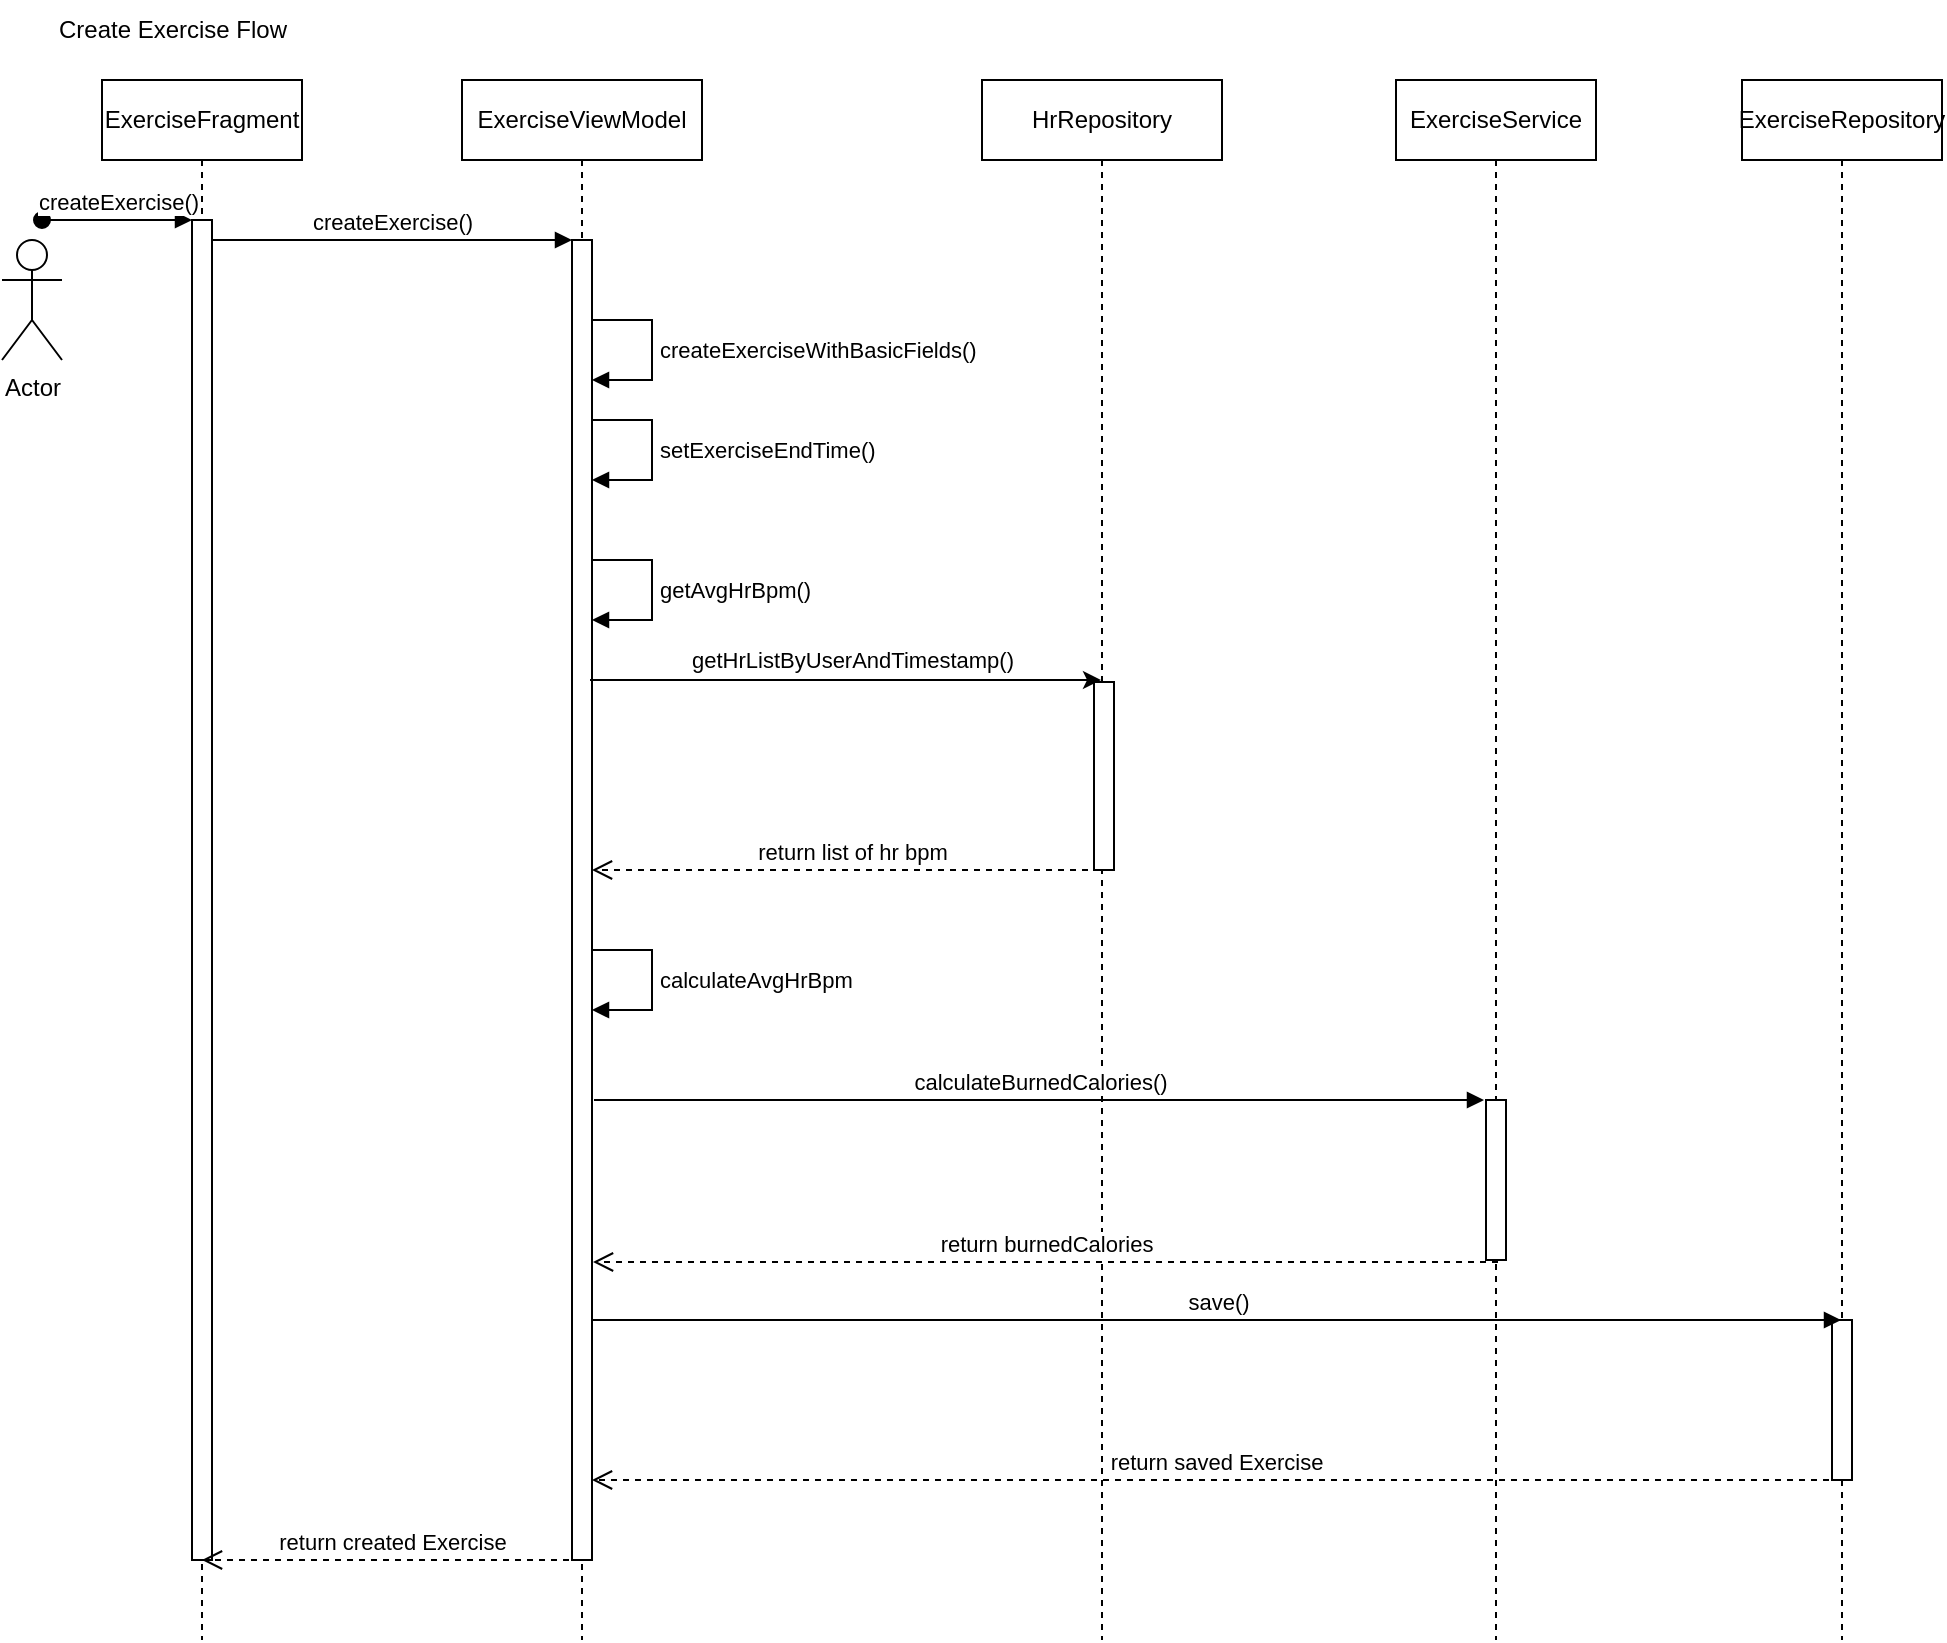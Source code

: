 <mxfile version="21.2.7" type="device">
  <diagram name="Page-1" id="2YBvvXClWsGukQMizWep">
    <mxGraphModel dx="2074" dy="1021" grid="1" gridSize="10" guides="1" tooltips="1" connect="1" arrows="1" fold="1" page="1" pageScale="1" pageWidth="850" pageHeight="1100" math="0" shadow="0">
      <root>
        <mxCell id="0" />
        <mxCell id="1" parent="0" />
        <mxCell id="7h8GhQQuvWQXXRBHiqxx-52" value="ExerciseFragment" style="shape=umlLifeline;perimeter=lifelinePerimeter;whiteSpace=wrap;html=1;container=0;dropTarget=0;collapsible=0;recursiveResize=0;outlineConnect=0;portConstraint=eastwest;newEdgeStyle={&quot;edgeStyle&quot;:&quot;elbowEdgeStyle&quot;,&quot;elbow&quot;:&quot;vertical&quot;,&quot;curved&quot;:0,&quot;rounded&quot;:0};" vertex="1" parent="1">
          <mxGeometry x="120" y="130" width="100" height="780" as="geometry" />
        </mxCell>
        <mxCell id="7h8GhQQuvWQXXRBHiqxx-53" value="" style="html=1;points=[];perimeter=orthogonalPerimeter;outlineConnect=0;targetShapes=umlLifeline;portConstraint=eastwest;newEdgeStyle={&quot;edgeStyle&quot;:&quot;elbowEdgeStyle&quot;,&quot;elbow&quot;:&quot;vertical&quot;,&quot;curved&quot;:0,&quot;rounded&quot;:0};" vertex="1" parent="7h8GhQQuvWQXXRBHiqxx-52">
          <mxGeometry x="45" y="70" width="10" height="670" as="geometry" />
        </mxCell>
        <mxCell id="7h8GhQQuvWQXXRBHiqxx-54" value="createExercise()" style="html=1;verticalAlign=bottom;startArrow=oval;endArrow=block;startSize=8;edgeStyle=elbowEdgeStyle;elbow=vertical;curved=0;rounded=0;" edge="1" parent="7h8GhQQuvWQXXRBHiqxx-52" target="7h8GhQQuvWQXXRBHiqxx-53">
          <mxGeometry relative="1" as="geometry">
            <mxPoint x="-30" y="70" as="sourcePoint" />
          </mxGeometry>
        </mxCell>
        <mxCell id="7h8GhQQuvWQXXRBHiqxx-55" value="ExerciseViewModel" style="shape=umlLifeline;perimeter=lifelinePerimeter;whiteSpace=wrap;html=1;container=0;dropTarget=0;collapsible=0;recursiveResize=0;outlineConnect=0;portConstraint=eastwest;newEdgeStyle={&quot;edgeStyle&quot;:&quot;elbowEdgeStyle&quot;,&quot;elbow&quot;:&quot;vertical&quot;,&quot;curved&quot;:0,&quot;rounded&quot;:0};" vertex="1" parent="1">
          <mxGeometry x="300" y="130" width="120" height="780" as="geometry" />
        </mxCell>
        <mxCell id="7h8GhQQuvWQXXRBHiqxx-56" value="" style="html=1;points=[];perimeter=orthogonalPerimeter;outlineConnect=0;targetShapes=umlLifeline;portConstraint=eastwest;newEdgeStyle={&quot;edgeStyle&quot;:&quot;elbowEdgeStyle&quot;,&quot;elbow&quot;:&quot;vertical&quot;,&quot;curved&quot;:0,&quot;rounded&quot;:0};" vertex="1" parent="7h8GhQQuvWQXXRBHiqxx-55">
          <mxGeometry x="55" y="80" width="10" height="660" as="geometry" />
        </mxCell>
        <mxCell id="7h8GhQQuvWQXXRBHiqxx-57" value="createExerciseWithBasicFields()" style="html=1;align=left;spacingLeft=2;endArrow=block;rounded=0;edgeStyle=orthogonalEdgeStyle;curved=0;rounded=0;" edge="1" parent="7h8GhQQuvWQXXRBHiqxx-55" target="7h8GhQQuvWQXXRBHiqxx-56">
          <mxGeometry relative="1" as="geometry">
            <mxPoint x="65" y="120" as="sourcePoint" />
            <Array as="points">
              <mxPoint x="95" y="120" />
              <mxPoint x="95" y="150" />
            </Array>
            <mxPoint x="70" y="150" as="targetPoint" />
          </mxGeometry>
        </mxCell>
        <mxCell id="7h8GhQQuvWQXXRBHiqxx-58" value="getAvgHrBpm()" style="html=1;align=left;spacingLeft=2;endArrow=block;rounded=0;edgeStyle=orthogonalEdgeStyle;curved=0;rounded=0;" edge="1" parent="7h8GhQQuvWQXXRBHiqxx-55">
          <mxGeometry relative="1" as="geometry">
            <mxPoint x="65" y="240" as="sourcePoint" />
            <Array as="points">
              <mxPoint x="95" y="240" />
              <mxPoint x="95" y="270" />
            </Array>
            <mxPoint x="65" y="270" as="targetPoint" />
          </mxGeometry>
        </mxCell>
        <mxCell id="7h8GhQQuvWQXXRBHiqxx-59" value="createExercise()" style="html=1;verticalAlign=bottom;endArrow=block;edgeStyle=elbowEdgeStyle;elbow=horizontal;curved=0;rounded=0;" edge="1" parent="1" source="7h8GhQQuvWQXXRBHiqxx-53" target="7h8GhQQuvWQXXRBHiqxx-56">
          <mxGeometry relative="1" as="geometry">
            <mxPoint x="275" y="220" as="sourcePoint" />
            <Array as="points">
              <mxPoint x="260" y="210" />
            </Array>
            <mxPoint as="offset" />
          </mxGeometry>
        </mxCell>
        <mxCell id="7h8GhQQuvWQXXRBHiqxx-60" value="Create Exercise Flow" style="text;html=1;align=center;verticalAlign=middle;resizable=0;points=[];autosize=1;strokeColor=none;fillColor=none;" vertex="1" parent="1">
          <mxGeometry x="85" y="90" width="140" height="30" as="geometry" />
        </mxCell>
        <mxCell id="7h8GhQQuvWQXXRBHiqxx-61" value="HrRepository" style="shape=umlLifeline;perimeter=lifelinePerimeter;whiteSpace=wrap;html=1;container=0;dropTarget=0;collapsible=0;recursiveResize=0;outlineConnect=0;portConstraint=eastwest;newEdgeStyle={&quot;edgeStyle&quot;:&quot;elbowEdgeStyle&quot;,&quot;elbow&quot;:&quot;vertical&quot;,&quot;curved&quot;:0,&quot;rounded&quot;:0};" vertex="1" parent="1">
          <mxGeometry x="560" y="130" width="120" height="780" as="geometry" />
        </mxCell>
        <mxCell id="7h8GhQQuvWQXXRBHiqxx-62" value="calculateAvgHrBpm" style="html=1;align=left;spacingLeft=2;endArrow=block;rounded=0;edgeStyle=orthogonalEdgeStyle;curved=0;rounded=0;" edge="1" parent="7h8GhQQuvWQXXRBHiqxx-61">
          <mxGeometry relative="1" as="geometry">
            <mxPoint x="-195" y="435" as="sourcePoint" />
            <Array as="points">
              <mxPoint x="-165" y="435" />
              <mxPoint x="-165" y="465" />
            </Array>
            <mxPoint x="-195" y="465" as="targetPoint" />
          </mxGeometry>
        </mxCell>
        <mxCell id="7h8GhQQuvWQXXRBHiqxx-63" value="" style="html=1;points=[];perimeter=orthogonalPerimeter;outlineConnect=0;targetShapes=umlLifeline;portConstraint=eastwest;newEdgeStyle={&quot;edgeStyle&quot;:&quot;elbowEdgeStyle&quot;,&quot;elbow&quot;:&quot;vertical&quot;,&quot;curved&quot;:0,&quot;rounded&quot;:0};" vertex="1" parent="7h8GhQQuvWQXXRBHiqxx-61">
          <mxGeometry x="56" y="301" width="10" height="94" as="geometry" />
        </mxCell>
        <mxCell id="7h8GhQQuvWQXXRBHiqxx-64" style="edgeStyle=elbowEdgeStyle;rounded=0;orthogonalLoop=1;jettySize=auto;html=1;elbow=vertical;curved=0;" edge="1" parent="7h8GhQQuvWQXXRBHiqxx-61">
          <mxGeometry relative="1" as="geometry">
            <mxPoint x="-196" y="300" as="sourcePoint" />
            <mxPoint x="59.5" y="300" as="targetPoint" />
          </mxGeometry>
        </mxCell>
        <mxCell id="7h8GhQQuvWQXXRBHiqxx-65" value="&lt;font style=&quot;font-size: 11px;&quot;&gt;getHrListByUserAndTimestamp()&lt;/font&gt;" style="text;html=1;align=center;verticalAlign=middle;resizable=0;points=[];autosize=1;strokeColor=none;fillColor=none;" vertex="1" parent="7h8GhQQuvWQXXRBHiqxx-61">
          <mxGeometry x="-155" y="275" width="180" height="30" as="geometry" />
        </mxCell>
        <mxCell id="7h8GhQQuvWQXXRBHiqxx-66" value="return list of hr bpm" style="html=1;verticalAlign=bottom;endArrow=open;dashed=1;endSize=8;edgeStyle=elbowEdgeStyle;elbow=vertical;curved=0;rounded=0;" edge="1" parent="7h8GhQQuvWQXXRBHiqxx-61">
          <mxGeometry relative="1" as="geometry">
            <mxPoint x="65" y="395" as="sourcePoint" />
            <mxPoint x="-195" y="395" as="targetPoint" />
          </mxGeometry>
        </mxCell>
        <mxCell id="7h8GhQQuvWQXXRBHiqxx-67" value="ExerciseService" style="shape=umlLifeline;perimeter=lifelinePerimeter;whiteSpace=wrap;html=1;container=1;dropTarget=0;collapsible=0;recursiveResize=0;outlineConnect=0;portConstraint=eastwest;newEdgeStyle={&quot;edgeStyle&quot;:&quot;elbowEdgeStyle&quot;,&quot;elbow&quot;:&quot;vertical&quot;,&quot;curved&quot;:0,&quot;rounded&quot;:0};" vertex="1" parent="1">
          <mxGeometry x="767" y="130" width="100" height="780" as="geometry" />
        </mxCell>
        <mxCell id="7h8GhQQuvWQXXRBHiqxx-68" value="" style="html=1;points=[];perimeter=orthogonalPerimeter;outlineConnect=0;targetShapes=umlLifeline;portConstraint=eastwest;newEdgeStyle={&quot;edgeStyle&quot;:&quot;elbowEdgeStyle&quot;,&quot;elbow&quot;:&quot;vertical&quot;,&quot;curved&quot;:0,&quot;rounded&quot;:0};" vertex="1" parent="7h8GhQQuvWQXXRBHiqxx-67">
          <mxGeometry x="45" y="510" width="10" height="80" as="geometry" />
        </mxCell>
        <mxCell id="7h8GhQQuvWQXXRBHiqxx-69" value="return burnedCalories" style="html=1;verticalAlign=bottom;endArrow=open;dashed=1;endSize=8;edgeStyle=elbowEdgeStyle;elbow=vertical;curved=0;rounded=0;" edge="1" parent="7h8GhQQuvWQXXRBHiqxx-67">
          <mxGeometry relative="1" as="geometry">
            <mxPoint x="-401.5" y="591" as="targetPoint" />
            <mxPoint x="51" y="591" as="sourcePoint" />
          </mxGeometry>
        </mxCell>
        <mxCell id="7h8GhQQuvWQXXRBHiqxx-70" value="calculateBurnedCalories()" style="html=1;verticalAlign=bottom;endArrow=block;edgeStyle=elbowEdgeStyle;elbow=vertical;curved=0;rounded=0;" edge="1" parent="1">
          <mxGeometry x="0.002" relative="1" as="geometry">
            <mxPoint x="366" y="640" as="sourcePoint" />
            <mxPoint x="811" y="640" as="targetPoint" />
            <mxPoint as="offset" />
          </mxGeometry>
        </mxCell>
        <mxCell id="7h8GhQQuvWQXXRBHiqxx-71" value="ExerciseRepository" style="shape=umlLifeline;perimeter=lifelinePerimeter;whiteSpace=wrap;html=1;container=1;dropTarget=0;collapsible=0;recursiveResize=0;outlineConnect=0;portConstraint=eastwest;newEdgeStyle={&quot;edgeStyle&quot;:&quot;elbowEdgeStyle&quot;,&quot;elbow&quot;:&quot;vertical&quot;,&quot;curved&quot;:0,&quot;rounded&quot;:0};" vertex="1" parent="1">
          <mxGeometry x="940" y="130" width="100" height="780" as="geometry" />
        </mxCell>
        <mxCell id="7h8GhQQuvWQXXRBHiqxx-72" value="" style="html=1;points=[];perimeter=orthogonalPerimeter;outlineConnect=0;targetShapes=umlLifeline;portConstraint=eastwest;newEdgeStyle={&quot;edgeStyle&quot;:&quot;elbowEdgeStyle&quot;,&quot;elbow&quot;:&quot;vertical&quot;,&quot;curved&quot;:0,&quot;rounded&quot;:0};" vertex="1" parent="7h8GhQQuvWQXXRBHiqxx-71">
          <mxGeometry x="45" y="620" width="10" height="80" as="geometry" />
        </mxCell>
        <mxCell id="7h8GhQQuvWQXXRBHiqxx-73" value="save()" style="html=1;verticalAlign=bottom;endArrow=block;edgeStyle=elbowEdgeStyle;elbow=vertical;curved=0;rounded=0;" edge="1" parent="1" source="7h8GhQQuvWQXXRBHiqxx-56">
          <mxGeometry width="80" relative="1" as="geometry">
            <mxPoint x="370" y="750" as="sourcePoint" />
            <mxPoint x="989.5" y="750" as="targetPoint" />
          </mxGeometry>
        </mxCell>
        <mxCell id="7h8GhQQuvWQXXRBHiqxx-74" value="return saved Exercise" style="html=1;verticalAlign=bottom;endArrow=open;dashed=1;endSize=8;edgeStyle=elbowEdgeStyle;elbow=vertical;curved=0;rounded=0;" edge="1" parent="1" target="7h8GhQQuvWQXXRBHiqxx-56">
          <mxGeometry relative="1" as="geometry">
            <mxPoint x="989.5" y="830" as="sourcePoint" />
            <mxPoint x="370" y="830" as="targetPoint" />
          </mxGeometry>
        </mxCell>
        <mxCell id="7h8GhQQuvWQXXRBHiqxx-75" value="return created Exercise" style="html=1;verticalAlign=bottom;endArrow=open;dashed=1;endSize=8;edgeStyle=elbowEdgeStyle;elbow=horizontal;curved=0;rounded=0;" edge="1" parent="1">
          <mxGeometry relative="1" as="geometry">
            <mxPoint x="359.5" y="870" as="sourcePoint" />
            <mxPoint x="170" y="870" as="targetPoint" />
          </mxGeometry>
        </mxCell>
        <mxCell id="7h8GhQQuvWQXXRBHiqxx-76" value="Actor" style="shape=umlActor;verticalLabelPosition=bottom;verticalAlign=top;html=1;" vertex="1" parent="1">
          <mxGeometry x="70" y="210" width="30" height="60" as="geometry" />
        </mxCell>
        <mxCell id="7h8GhQQuvWQXXRBHiqxx-77" value="setExerciseEndTime()" style="html=1;align=left;spacingLeft=2;endArrow=block;rounded=0;edgeStyle=orthogonalEdgeStyle;curved=0;rounded=0;" edge="1" parent="1">
          <mxGeometry relative="1" as="geometry">
            <mxPoint x="365" y="300" as="sourcePoint" />
            <Array as="points">
              <mxPoint x="395" y="300" />
              <mxPoint x="395" y="330" />
            </Array>
            <mxPoint x="365" y="330" as="targetPoint" />
          </mxGeometry>
        </mxCell>
      </root>
    </mxGraphModel>
  </diagram>
</mxfile>
